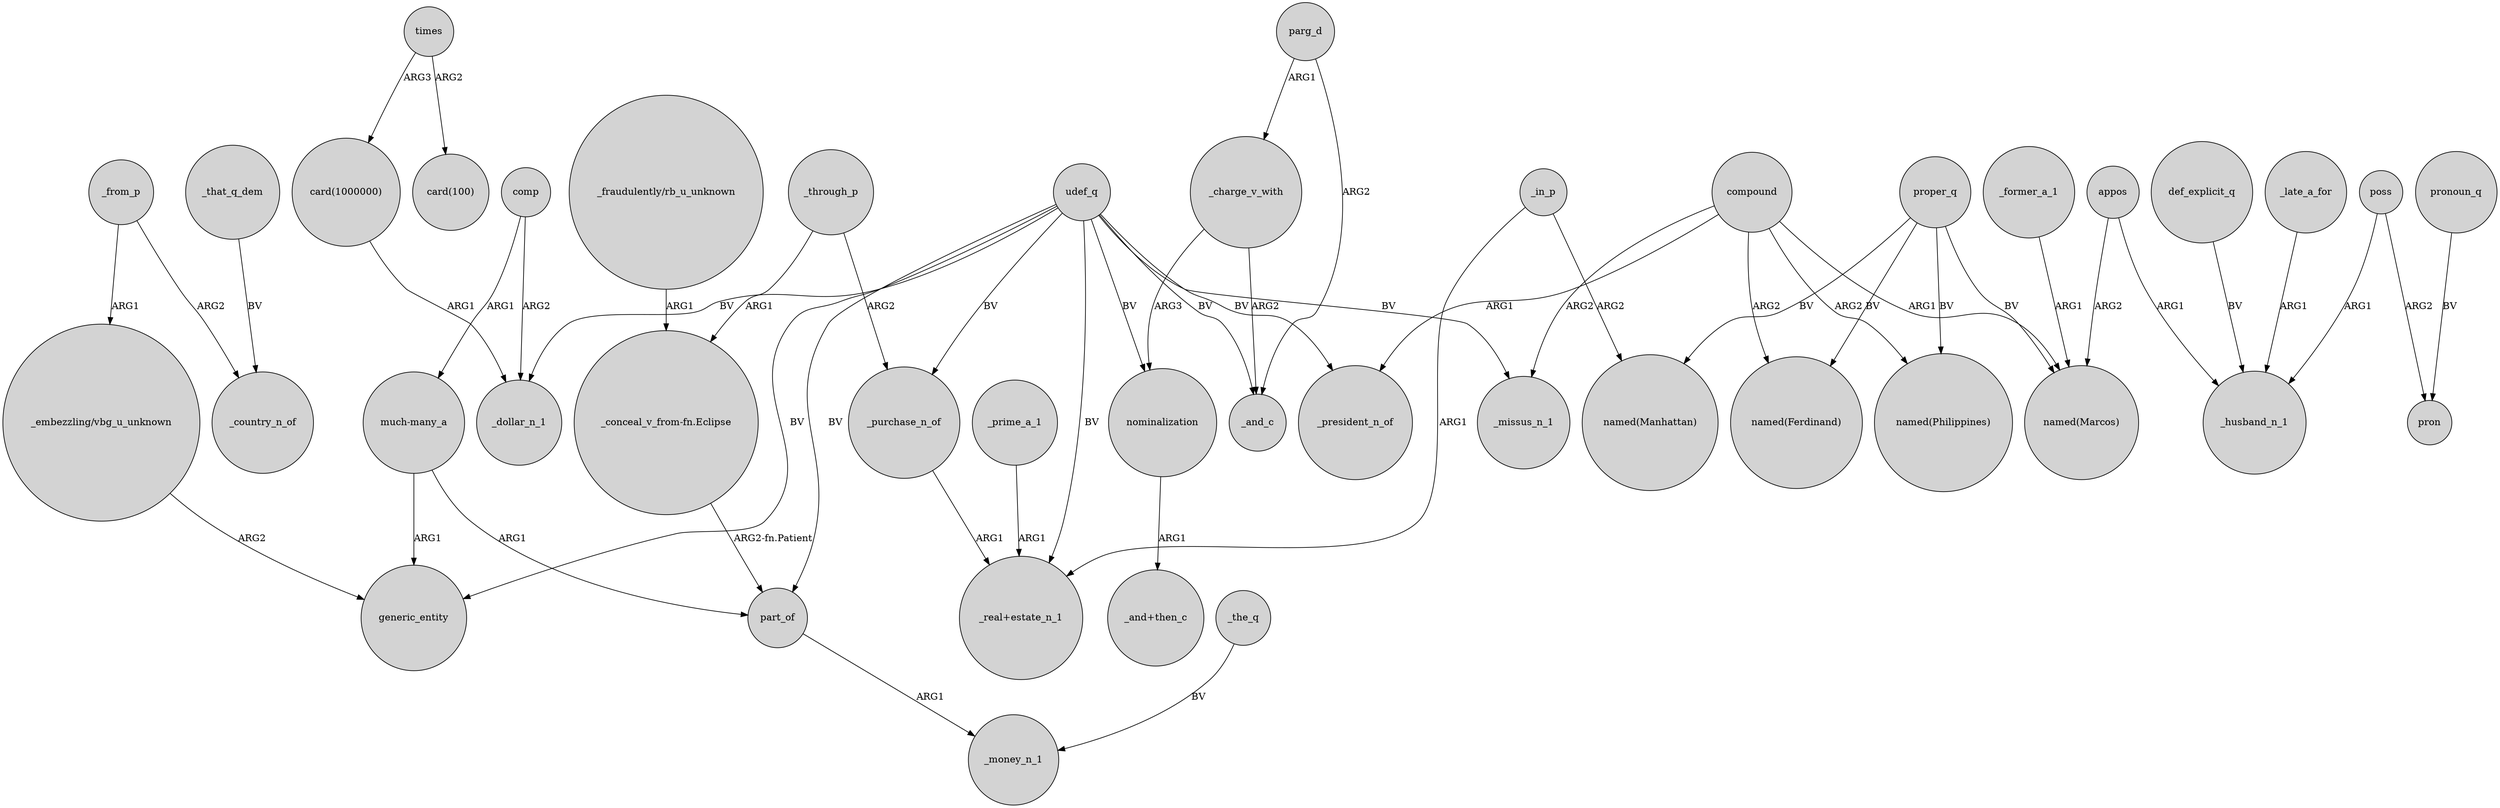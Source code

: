 digraph {
	node [shape=circle style=filled]
	"card(1000000)" -> _dollar_n_1 [label=ARG1]
	udef_q -> part_of [label=BV]
	udef_q -> generic_entity [label=BV]
	times -> "card(100)" [label=ARG2]
	poss -> pron [label=ARG2]
	_the_q -> _money_n_1 [label=BV]
	poss -> _husband_n_1 [label=ARG1]
	"much-many_a" -> generic_entity [label=ARG1]
	_that_q_dem -> _country_n_of [label=BV]
	_prime_a_1 -> "_real+estate_n_1" [label=ARG1]
	"much-many_a" -> part_of [label=ARG1]
	proper_q -> "named(Philippines)" [label=BV]
	_from_p -> _country_n_of [label=ARG2]
	compound -> _missus_n_1 [label=ARG2]
	appos -> "named(Marcos)" [label=ARG2]
	def_explicit_q -> _husband_n_1 [label=BV]
	udef_q -> _missus_n_1 [label=BV]
	proper_q -> "named(Manhattan)" [label=BV]
	parg_d -> _and_c [label=ARG2]
	parg_d -> _charge_v_with [label=ARG1]
	_charge_v_with -> _and_c [label=ARG2]
	compound -> "named(Philippines)" [label=ARG2]
	compound -> "named(Marcos)" [label=ARG1]
	_in_p -> "_real+estate_n_1" [label=ARG1]
	part_of -> _money_n_1 [label=ARG1]
	pronoun_q -> pron [label=BV]
	comp -> "much-many_a" [label=ARG1]
	compound -> _president_n_of [label=ARG1]
	udef_q -> _president_n_of [label=BV]
	nominalization -> "_and+then_c" [label=ARG1]
	times -> "card(1000000)" [label=ARG3]
	_late_a_for -> _husband_n_1 [label=ARG1]
	udef_q -> "_real+estate_n_1" [label=BV]
	udef_q -> nominalization [label=BV]
	_through_p -> _purchase_n_of [label=ARG2]
	_charge_v_with -> nominalization [label=ARG3]
	_in_p -> "named(Manhattan)" [label=ARG2]
	_through_p -> "_conceal_v_from-fn.Eclipse" [label=ARG1]
	"_fraudulently/rb_u_unknown" -> "_conceal_v_from-fn.Eclipse" [label=ARG1]
	_from_p -> "_embezzling/vbg_u_unknown" [label=ARG1]
	appos -> _husband_n_1 [label=ARG1]
	compound -> "named(Ferdinand)" [label=ARG2]
	"_embezzling/vbg_u_unknown" -> generic_entity [label=ARG2]
	comp -> _dollar_n_1 [label=ARG2]
	proper_q -> "named(Marcos)" [label=BV]
	"_conceal_v_from-fn.Eclipse" -> part_of [label="ARG2-fn.Patient"]
	udef_q -> _and_c [label=BV]
	proper_q -> "named(Ferdinand)" [label=BV]
	udef_q -> _purchase_n_of [label=BV]
	_former_a_1 -> "named(Marcos)" [label=ARG1]
	udef_q -> _dollar_n_1 [label=BV]
	_purchase_n_of -> "_real+estate_n_1" [label=ARG1]
}
